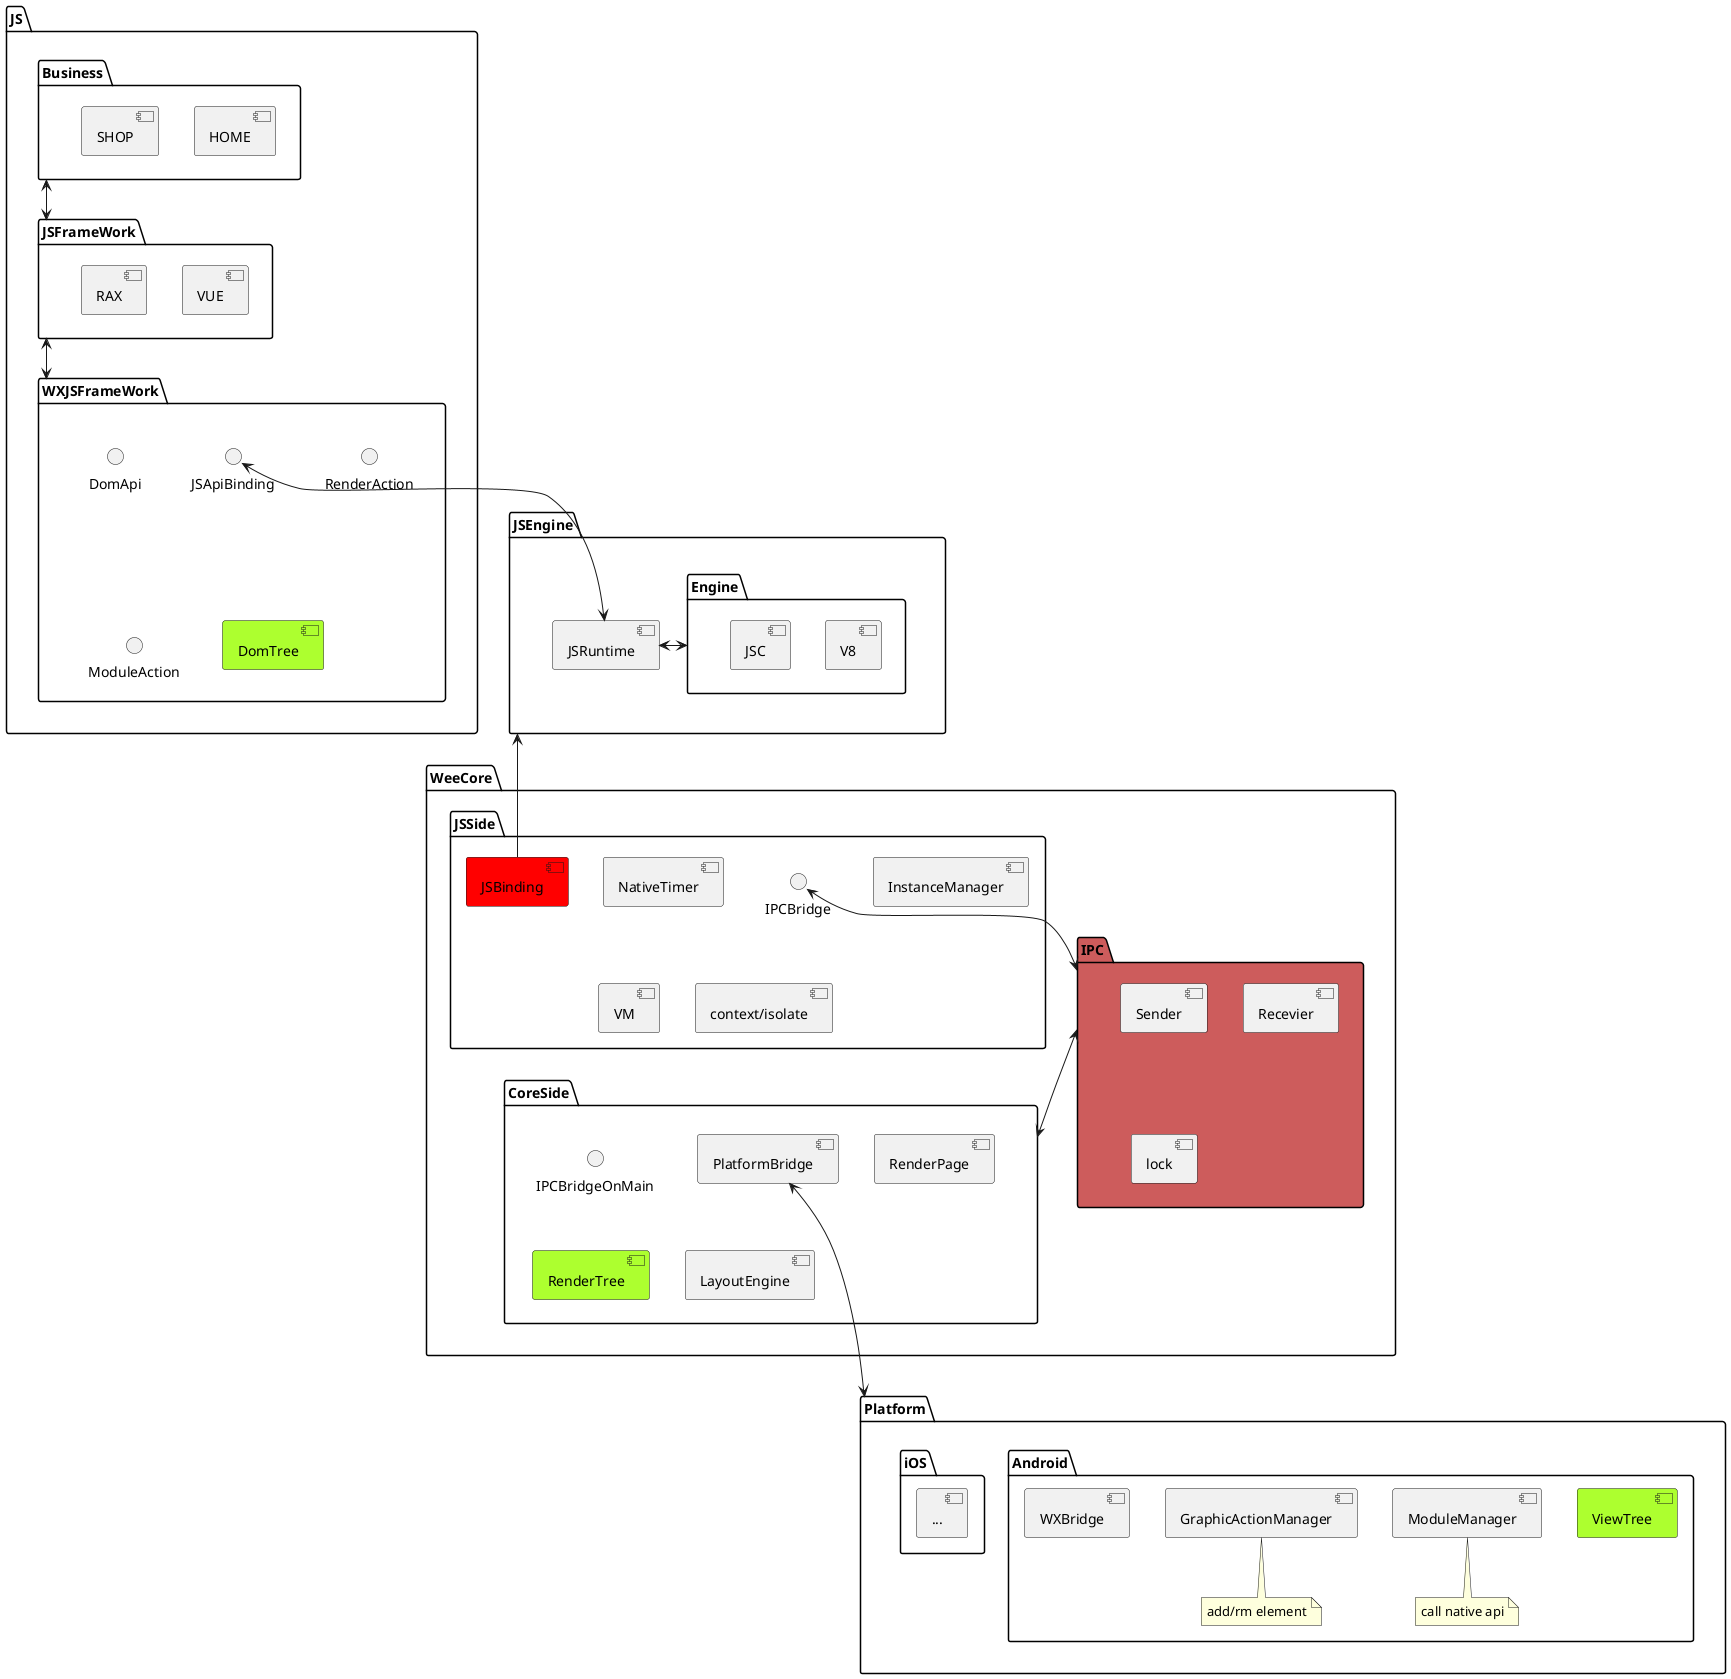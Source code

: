 @startuml


package JS{

    package Business{
        [HOME]
        [SHOP]
    }
    
    package JSFrameWork{
        [VUE]
        [RAX]
    }

    package WXJSFrameWork{
        interface  DomApi
        interface  RenderAction
        interface  ModuleAction
        [DomTree] #GreenYellow
        interface JSApiBinding
    }

    Business <--> JSFrameWork
    JSFrameWork <--> WXJSFrameWork
}

package JSEngine{
    [JSRuntime]
    package Engine{
        [V8]
        [JSC]
    }
    JSRuntime <-> Engine
}

 JSApiBinding <--> JSRuntime

package WeeCore{

    package JSSide{
        () IPCBridge
        [NativeTimer]
        [InstanceManager]
        [JSBinding] #Red
        [VM]
        [context/isolate]
    }

    JSBinding -up-> JSEngine


    package IPC #IndianRed{
        [Sender]
        [Recevier]
        [lock]
    }
    IPCBridge <-down->IPC
    
    package CoreSide{
        () IPCBridgeOnMain
        [RenderPage]
        [RenderTree] #GreenYellow
        [LayoutEngine]
        [PlatformBridge]
    }

    IPC <--> CoreSide
}

package Platform{
    package Android{
        [ViewTree] #GreenYellow
        [ModuleManager]
        [GraphicActionManager]
        [WXBridge]

        note bottom of ModuleManager : call native api

        note bottom of GraphicActionManager : add/rm element
    }

    package iOS{
        [...] 
    }
}

PlatformBridge <--down--> Platform













    

@enduml
